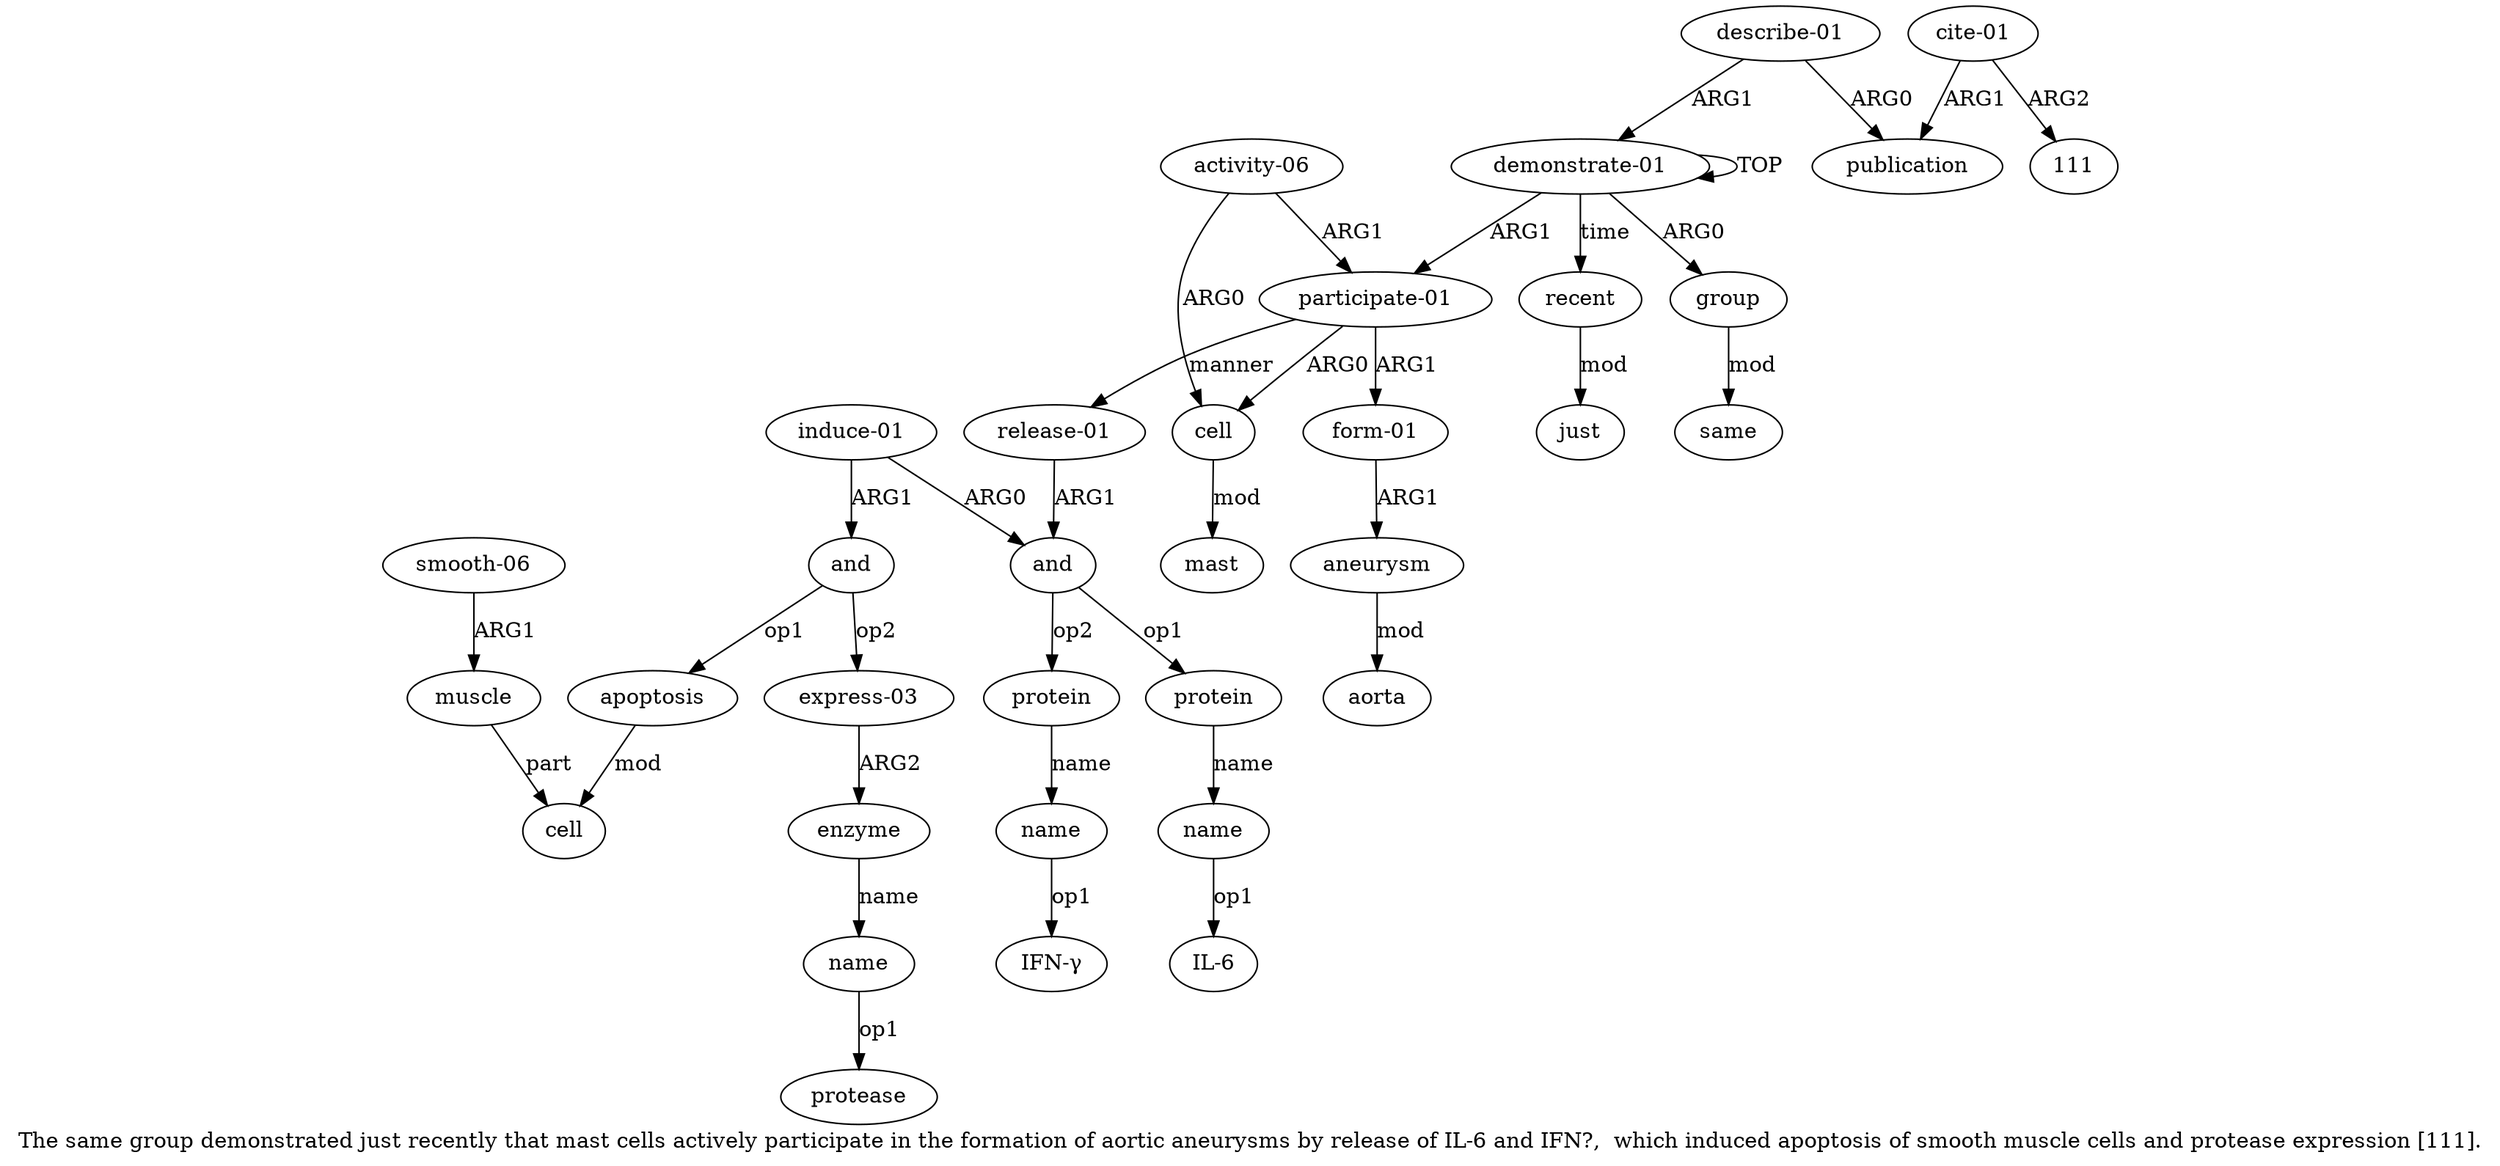 digraph  {
	graph [label="The same group demonstrated just recently that mast cells actively participate in the formation of aortic aneurysms by release of \
IL-6 and IFN?,  which induced apoptosis of smooth muscle cells and protease expression [111]."];
	node [label="\N"];
	a20	 [color=black,
		gold_ind=20,
		gold_label=muscle,
		label=muscle,
		test_ind=20,
		test_label=muscle];
	a19	 [color=black,
		gold_ind=19,
		gold_label=cell,
		label=cell,
		test_ind=19,
		test_label=cell];
	a20 -> a19 [key=0,
	color=black,
	gold_label=part,
	label=part,
	test_label=part];
a21 [color=black,
	gold_ind=21,
	gold_label="smooth-06",
	label="smooth-06",
	test_ind=21,
	test_label="smooth-06"];
a21 -> a20 [key=0,
color=black,
gold_label=ARG1,
label=ARG1,
test_label=ARG1];
a22 [color=black,
gold_ind=22,
gold_label="express-03",
label="express-03",
test_ind=22,
test_label="express-03"];
a23 [color=black,
gold_ind=23,
gold_label=enzyme,
label=enzyme,
test_ind=23,
test_label=enzyme];
a22 -> a23 [key=0,
color=black,
gold_label=ARG2,
label=ARG2,
test_label=ARG2];
a24 [color=black,
gold_ind=24,
gold_label=name,
label=name,
test_ind=24,
test_label=name];
a23 -> a24 [key=0,
color=black,
gold_label=name,
label=name,
test_label=name];
"a24 protease" [color=black,
gold_ind=-1,
gold_label=protease,
label=protease,
test_ind=-1,
test_label=protease];
a24 -> "a24 protease" [key=0,
color=black,
gold_label=op1,
label=op1,
test_label=op1];
a25 [color=black,
gold_ind=25,
gold_label=recent,
label=recent,
test_ind=25,
test_label=recent];
a26 [color=black,
gold_ind=26,
gold_label=just,
label=just,
test_ind=26,
test_label=just];
a25 -> a26 [key=0,
color=black,
gold_label=mod,
label=mod,
test_label=mod];
a27 [color=black,
gold_ind=27,
gold_label="describe-01",
label="describe-01",
test_ind=27,
test_label="describe-01"];
a28 [color=black,
gold_ind=28,
gold_label=publication,
label=publication,
test_ind=28,
test_label=publication];
a27 -> a28 [key=0,
color=black,
gold_label=ARG0,
label=ARG0,
test_label=ARG0];
a0 [color=black,
gold_ind=0,
gold_label="demonstrate-01",
label="demonstrate-01",
test_ind=0,
test_label="demonstrate-01"];
a27 -> a0 [key=0,
color=black,
gold_label=ARG1,
label=ARG1,
test_label=ARG1];
a29 [color=black,
gold_ind=29,
gold_label="cite-01",
label="cite-01",
test_ind=29,
test_label="cite-01"];
a29 -> a28 [key=0,
color=black,
gold_label=ARG1,
label=ARG1,
test_label=ARG1];
"a29 111" [color=black,
gold_ind=-1,
gold_label=111,
label=111,
test_ind=-1,
test_label=111];
a29 -> "a29 111" [key=0,
color=black,
gold_label=ARG2,
label=ARG2,
test_label=ARG2];
"a13 IL-6" [color=black,
gold_ind=-1,
gold_label="IL-6",
label="IL-6",
test_ind=-1,
test_label="IL-6"];
a15 [color=black,
gold_ind=15,
gold_label=name,
label=name,
test_ind=15,
test_label=name];
"a15 IFN-γ" [color=black,
gold_ind=-1,
gold_label="IFN-γ",
label="IFN-γ",
test_ind=-1,
test_label="IFN-γ"];
a15 -> "a15 IFN-γ" [key=0,
color=black,
gold_label=op1,
label=op1,
test_label=op1];
a14 [color=black,
gold_ind=14,
gold_label=protein,
label=protein,
test_ind=14,
test_label=protein];
a14 -> a15 [key=0,
color=black,
gold_label=name,
label=name,
test_label=name];
a17 [color=black,
gold_ind=17,
gold_label=and,
label=and,
test_ind=17,
test_label=and];
a17 -> a22 [key=0,
color=black,
gold_label=op2,
label=op2,
test_label=op2];
a18 [color=black,
gold_ind=18,
gold_label=apoptosis,
label=apoptosis,
test_ind=18,
test_label=apoptosis];
a17 -> a18 [key=0,
color=black,
gold_label=op1,
label=op1,
test_label=op1];
a16 [color=black,
gold_ind=16,
gold_label="induce-01",
label="induce-01",
test_ind=16,
test_label="induce-01"];
a16 -> a17 [key=0,
color=black,
gold_label=ARG1,
label=ARG1,
test_label=ARG1];
a11 [color=black,
gold_ind=11,
gold_label=and,
label=and,
test_ind=11,
test_label=and];
a16 -> a11 [key=0,
color=black,
gold_label=ARG0,
label=ARG0,
test_label=ARG0];
a11 -> a14 [key=0,
color=black,
gold_label=op2,
label=op2,
test_label=op2];
a12 [color=black,
gold_ind=12,
gold_label=protein,
label=protein,
test_ind=12,
test_label=protein];
a11 -> a12 [key=0,
color=black,
gold_label=op1,
label=op1,
test_label=op1];
a10 [color=black,
gold_ind=10,
gold_label="release-01",
label="release-01",
test_ind=10,
test_label="release-01"];
a10 -> a11 [key=0,
color=black,
gold_label=ARG1,
label=ARG1,
test_label=ARG1];
a13 [color=black,
gold_ind=13,
gold_label=name,
label=name,
test_ind=13,
test_label=name];
a13 -> "a13 IL-6" [key=0,
color=black,
gold_label=op1,
label=op1,
test_label=op1];
a12 -> a13 [key=0,
color=black,
gold_label=name,
label=name,
test_label=name];
a18 -> a19 [key=0,
color=black,
gold_label=mod,
label=mod,
test_label=mod];
a1 [color=black,
gold_ind=1,
gold_label=group,
label=group,
test_ind=1,
test_label=group];
a2 [color=black,
gold_ind=2,
gold_label=same,
label=same,
test_ind=2,
test_label=same];
a1 -> a2 [key=0,
color=black,
gold_label=mod,
label=mod,
test_label=mod];
a0 -> a25 [key=0,
color=black,
gold_label=time,
label=time,
test_label=time];
a0 -> a1 [key=0,
color=black,
gold_label=ARG0,
label=ARG0,
test_label=ARG0];
a0 -> a0 [key=0,
color=black,
gold_label=TOP,
label=TOP,
test_label=TOP];
a3 [color=black,
gold_ind=3,
gold_label="participate-01",
label="participate-01",
test_ind=3,
test_label="participate-01"];
a0 -> a3 [key=0,
color=black,
gold_label=ARG1,
label=ARG1,
test_label=ARG1];
a3 -> a10 [key=0,
color=black,
gold_label=manner,
label=manner,
test_label=manner];
a4 [color=black,
gold_ind=4,
gold_label=cell,
label=cell,
test_ind=4,
test_label=cell];
a3 -> a4 [key=0,
color=black,
gold_label=ARG0,
label=ARG0,
test_label=ARG0];
a6 [color=black,
gold_ind=6,
gold_label="form-01",
label="form-01",
test_ind=6,
test_label="form-01"];
a3 -> a6 [key=0,
color=black,
gold_label=ARG1,
label=ARG1,
test_label=ARG1];
a5 [color=black,
gold_ind=5,
gold_label=mast,
label=mast,
test_ind=5,
test_label=mast];
a4 -> a5 [key=0,
color=black,
gold_label=mod,
label=mod,
test_label=mod];
a7 [color=black,
gold_ind=7,
gold_label=aneurysm,
label=aneurysm,
test_ind=7,
test_label=aneurysm];
a8 [color=black,
gold_ind=8,
gold_label=aorta,
label=aorta,
test_ind=8,
test_label=aorta];
a7 -> a8 [key=0,
color=black,
gold_label=mod,
label=mod,
test_label=mod];
a6 -> a7 [key=0,
color=black,
gold_label=ARG1,
label=ARG1,
test_label=ARG1];
a9 [color=black,
gold_ind=9,
gold_label="activity-06",
label="activity-06",
test_ind=9,
test_label="activity-06"];
a9 -> a3 [key=0,
color=black,
gold_label=ARG1,
label=ARG1,
test_label=ARG1];
a9 -> a4 [key=0,
color=black,
gold_label=ARG0,
label=ARG0,
test_label=ARG0];
}
